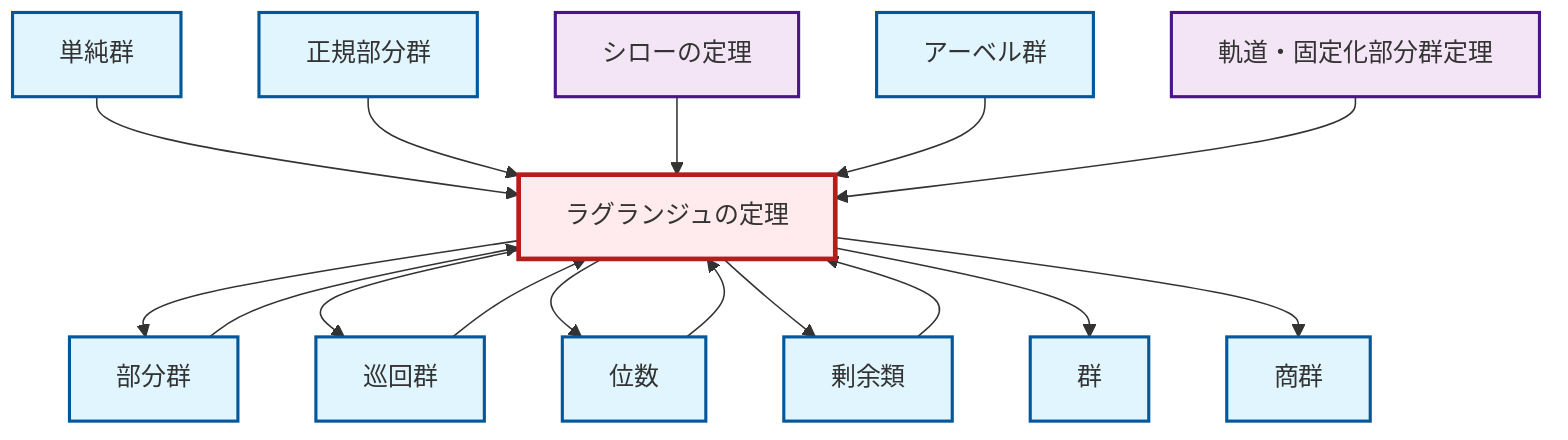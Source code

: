 graph TD
    classDef definition fill:#e1f5fe,stroke:#01579b,stroke-width:2px
    classDef theorem fill:#f3e5f5,stroke:#4a148c,stroke-width:2px
    classDef axiom fill:#fff3e0,stroke:#e65100,stroke-width:2px
    classDef example fill:#e8f5e9,stroke:#1b5e20,stroke-width:2px
    classDef current fill:#ffebee,stroke:#b71c1c,stroke-width:3px
    thm-lagrange["ラグランジュの定理"]:::theorem
    def-coset["剰余類"]:::definition
    thm-sylow["シローの定理"]:::theorem
    def-normal-subgroup["正規部分群"]:::definition
    def-subgroup["部分群"]:::definition
    def-group["群"]:::definition
    thm-orbit-stabilizer["軌道・固定化部分群定理"]:::theorem
    def-abelian-group["アーベル群"]:::definition
    def-cyclic-group["巡回群"]:::definition
    def-order["位数"]:::definition
    def-simple-group["単純群"]:::definition
    def-quotient-group["商群"]:::definition
    def-simple-group --> thm-lagrange
    def-order --> thm-lagrange
    def-coset --> thm-lagrange
    def-cyclic-group --> thm-lagrange
    thm-lagrange --> def-subgroup
    thm-lagrange --> def-cyclic-group
    thm-lagrange --> def-order
    thm-lagrange --> def-coset
    def-normal-subgroup --> thm-lagrange
    thm-lagrange --> def-group
    thm-sylow --> thm-lagrange
    thm-lagrange --> def-quotient-group
    def-abelian-group --> thm-lagrange
    def-subgroup --> thm-lagrange
    thm-orbit-stabilizer --> thm-lagrange
    class thm-lagrange current